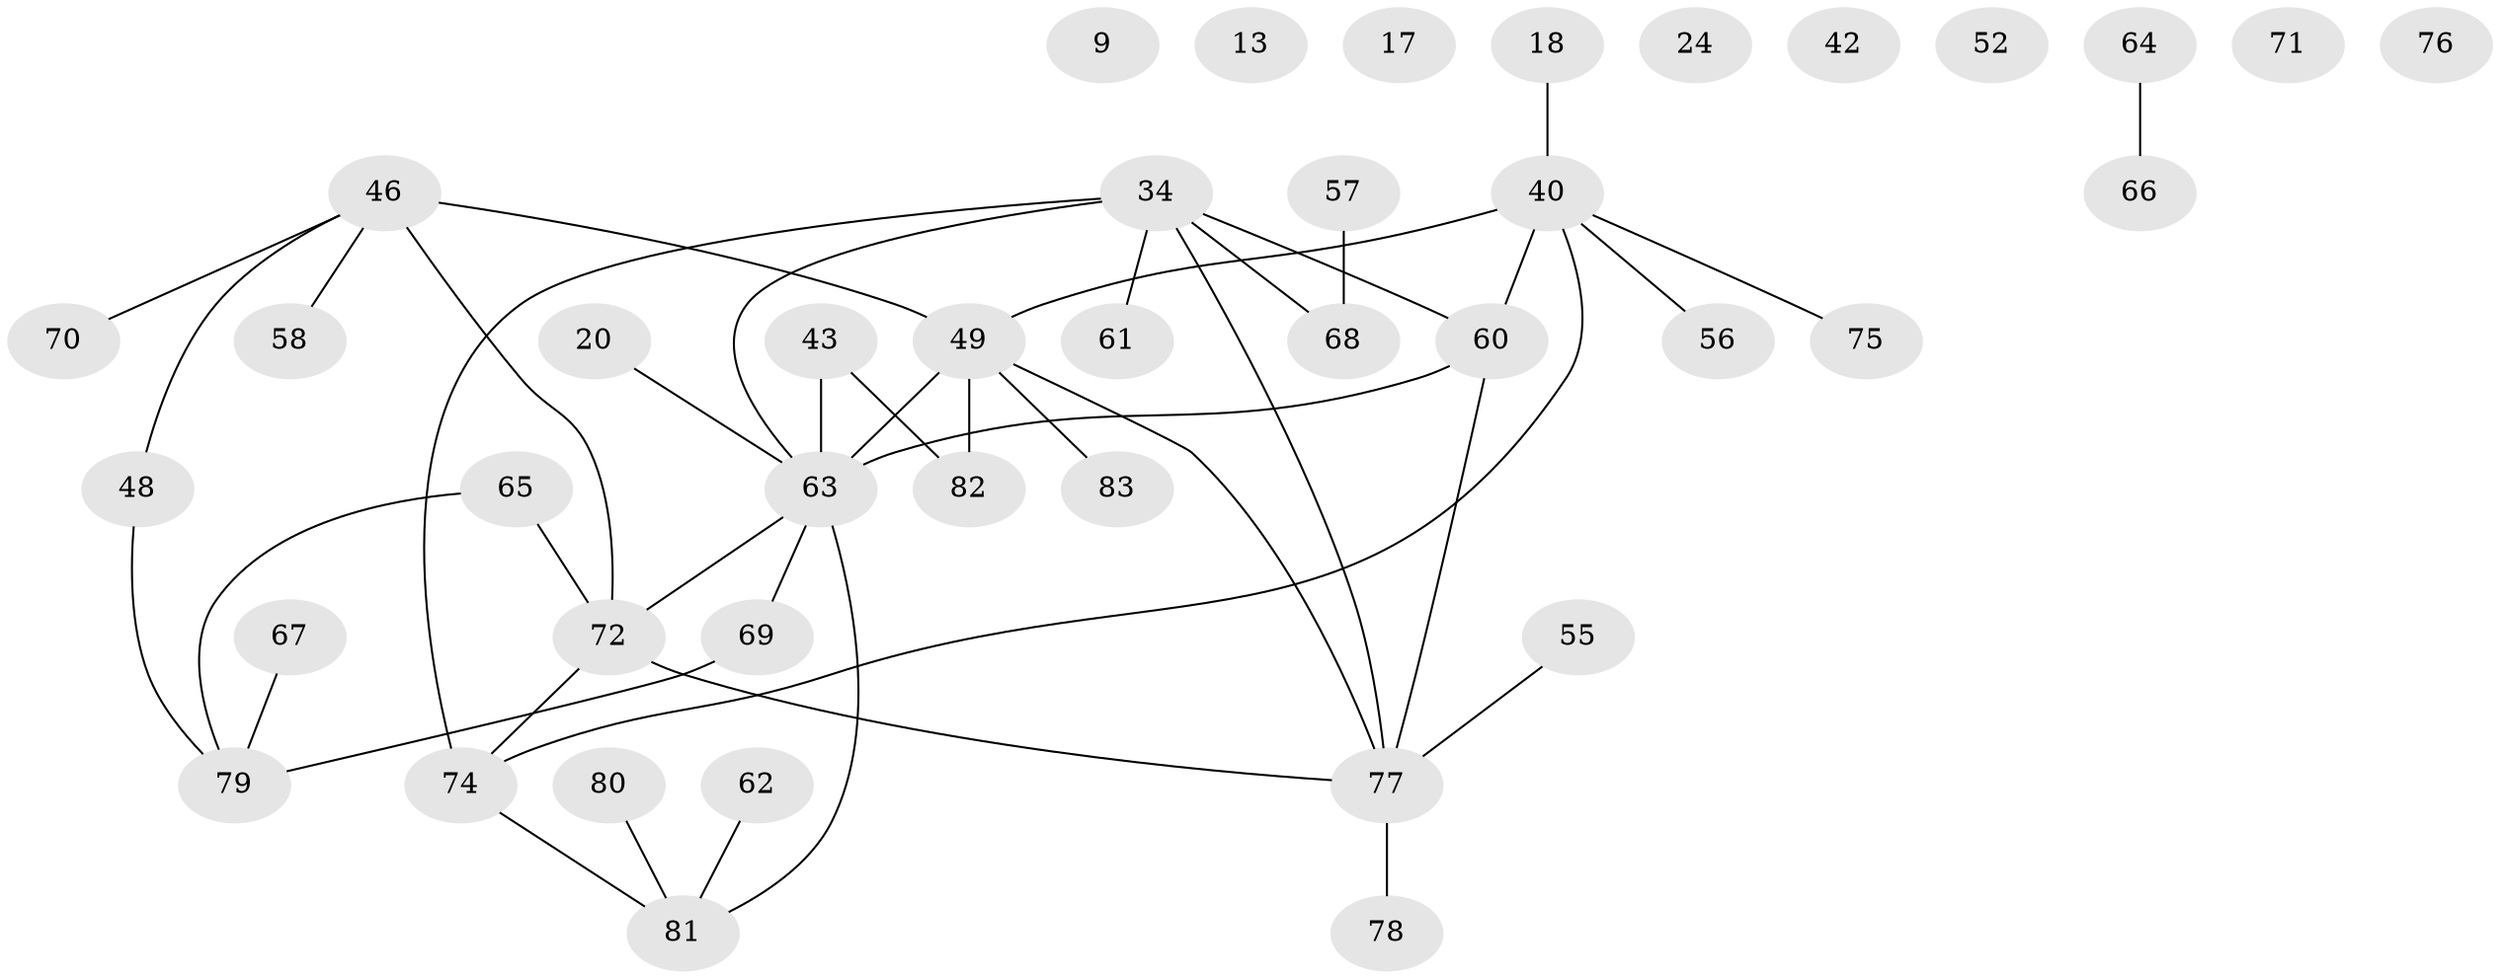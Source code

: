 // original degree distribution, {4: 0.060240963855421686, 3: 0.2289156626506024, 1: 0.25301204819277107, 2: 0.25301204819277107, 0: 0.0963855421686747, 5: 0.060240963855421686, 6: 0.03614457831325301, 7: 0.012048192771084338}
// Generated by graph-tools (version 1.1) at 2025/40/03/09/25 04:40:15]
// undirected, 41 vertices, 43 edges
graph export_dot {
graph [start="1"]
  node [color=gray90,style=filled];
  9;
  13;
  17;
  18 [super="+8"];
  20;
  24;
  34 [super="+10"];
  40;
  42;
  43;
  46 [super="+19"];
  48;
  49 [super="+1+37"];
  52;
  55;
  56;
  57;
  58 [super="+5"];
  60 [super="+51+54+59"];
  61 [super="+41"];
  62 [super="+38"];
  63 [super="+16+50"];
  64;
  65;
  66;
  67;
  68 [super="+36"];
  69;
  70;
  71;
  72 [super="+15+14+23+25+29+33"];
  74 [super="+47"];
  75;
  76;
  77 [super="+73"];
  78 [super="+44"];
  79;
  80 [super="+39+45"];
  81 [super="+7"];
  82 [super="+6+53"];
  83;
  18 -- 40;
  20 -- 63;
  34 -- 68 [weight=2];
  34 -- 74 [weight=2];
  34 -- 63;
  34 -- 60;
  34 -- 77;
  34 -- 61;
  40 -- 56;
  40 -- 75;
  40 -- 49;
  40 -- 74;
  40 -- 60 [weight=2];
  43 -- 63;
  43 -- 82;
  46 -- 49 [weight=2];
  46 -- 48;
  46 -- 70;
  46 -- 72;
  46 -- 58;
  48 -- 79;
  49 -- 83;
  49 -- 63 [weight=2];
  49 -- 82 [weight=3];
  49 -- 77 [weight=2];
  55 -- 77;
  57 -- 68;
  60 -- 77 [weight=2];
  60 -- 63 [weight=2];
  62 -- 81;
  63 -- 69;
  63 -- 72;
  63 -- 81;
  64 -- 66;
  65 -- 79;
  65 -- 72;
  67 -- 79;
  69 -- 79;
  72 -- 74;
  72 -- 77;
  74 -- 81;
  77 -- 78;
  80 -- 81;
}
